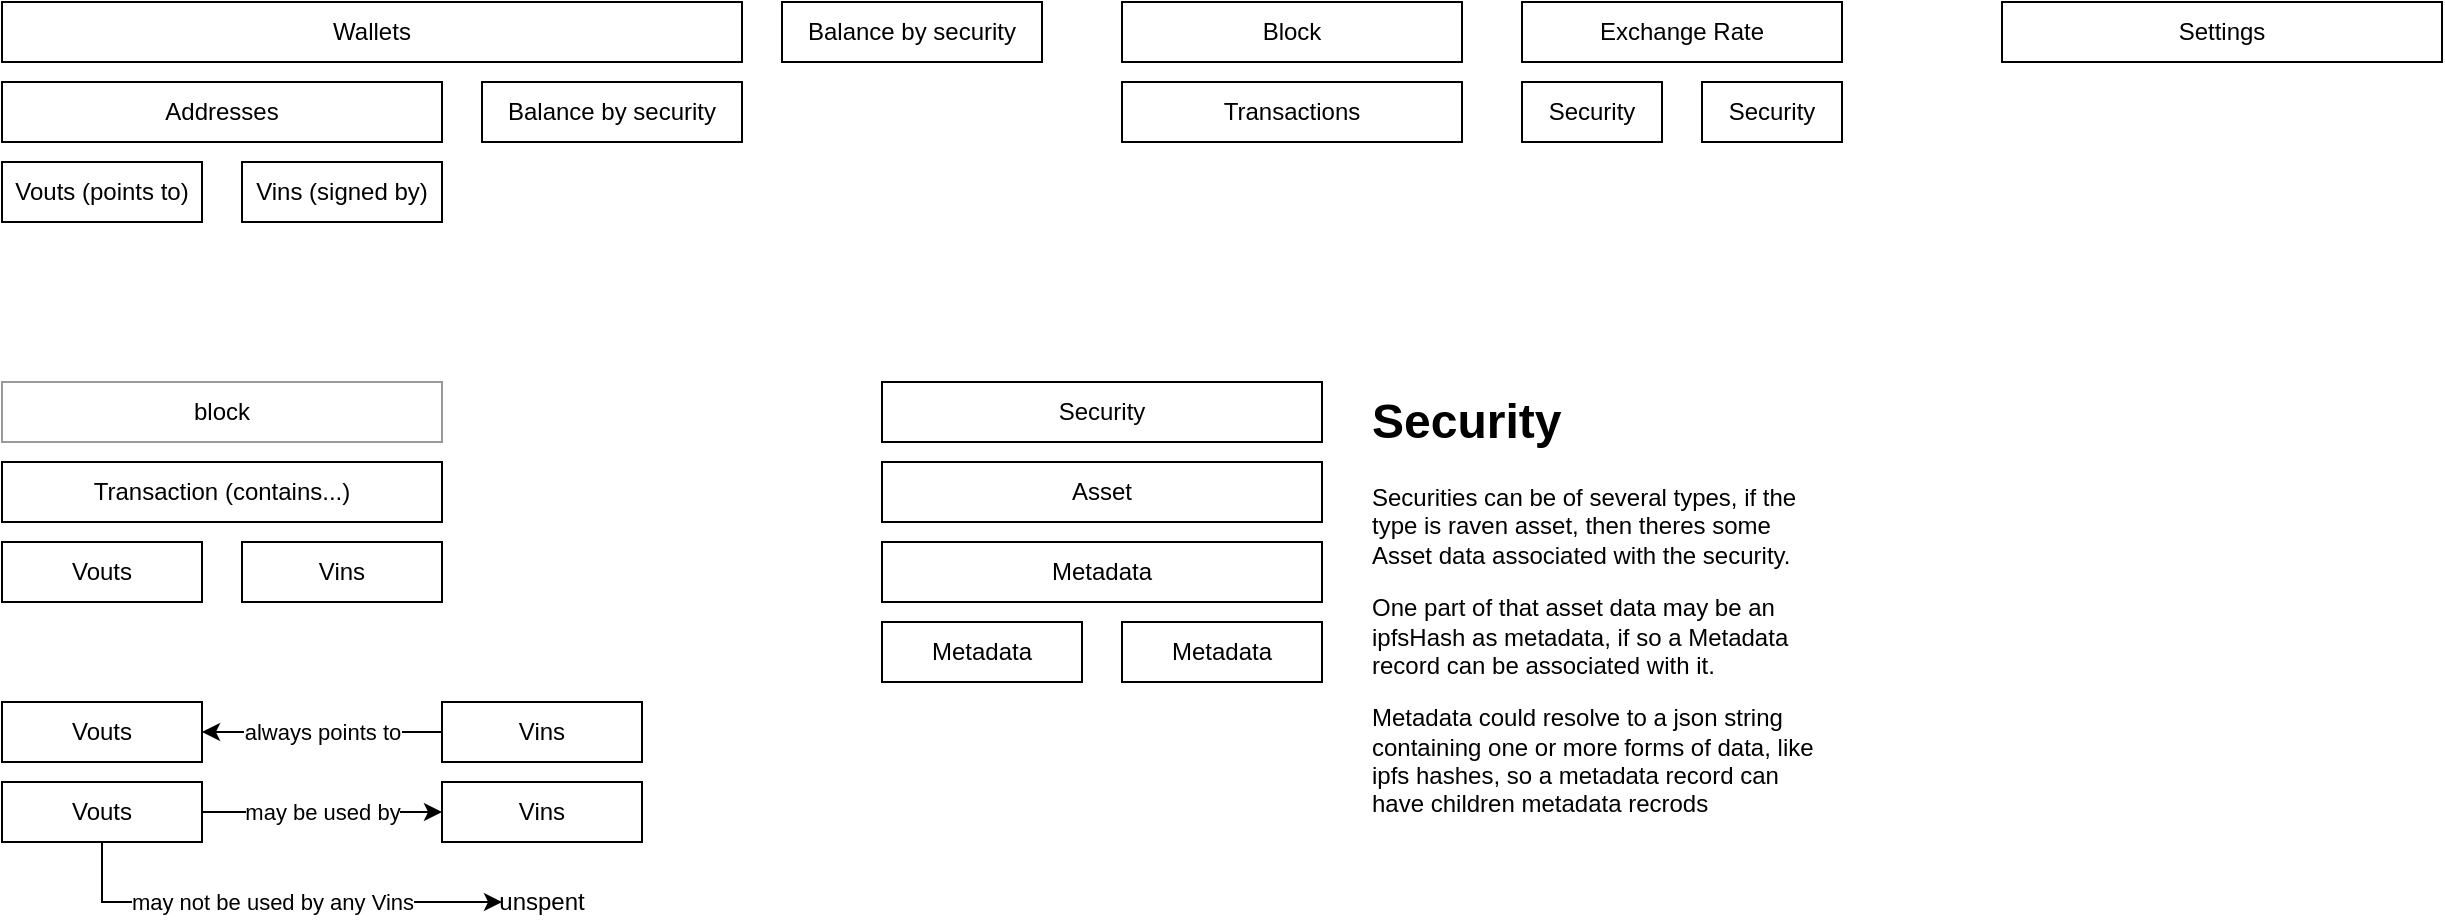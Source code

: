 <mxfile>
    <diagram id="Tt2Mw6sH7wFppCwXUsXx" name="Page-1">
        <mxGraphModel dx="694" dy="332" grid="1" gridSize="10" guides="1" tooltips="1" connect="1" arrows="1" fold="1" page="1" pageScale="1" pageWidth="850" pageHeight="1100" math="0" shadow="0">
            <root>
                <mxCell id="0"/>
                <mxCell id="1" parent="0"/>
                <mxCell id="3" value="Wallets" style="rounded=0;whiteSpace=wrap;html=1;" parent="1" vertex="1">
                    <mxGeometry x="40" y="10" width="370" height="30" as="geometry"/>
                </mxCell>
                <mxCell id="4" value="Addresses" style="rounded=0;whiteSpace=wrap;html=1;" parent="1" vertex="1">
                    <mxGeometry x="40" y="50" width="220" height="30" as="geometry"/>
                </mxCell>
                <mxCell id="5" value="Vouts (points to)" style="rounded=0;whiteSpace=wrap;html=1;" parent="1" vertex="1">
                    <mxGeometry x="40" y="90" width="100" height="30" as="geometry"/>
                </mxCell>
                <mxCell id="8" value="Balance by security" style="rounded=0;whiteSpace=wrap;html=1;" parent="1" vertex="1">
                    <mxGeometry x="430" y="10" width="130" height="30" as="geometry"/>
                </mxCell>
                <mxCell id="11" value="Balance by security" style="rounded=0;whiteSpace=wrap;html=1;" parent="1" vertex="1">
                    <mxGeometry x="280" y="50" width="130" height="30" as="geometry"/>
                </mxCell>
                <mxCell id="12" value="Block" style="rounded=0;whiteSpace=wrap;html=1;" parent="1" vertex="1">
                    <mxGeometry x="600" y="10" width="170" height="30" as="geometry"/>
                </mxCell>
                <mxCell id="13" value="Transactions" style="rounded=0;whiteSpace=wrap;html=1;" parent="1" vertex="1">
                    <mxGeometry x="600" y="50" width="170" height="30" as="geometry"/>
                </mxCell>
                <mxCell id="18" value="Security" style="rounded=0;whiteSpace=wrap;html=1;" parent="1" vertex="1">
                    <mxGeometry x="800" y="50" width="70" height="30" as="geometry"/>
                </mxCell>
                <mxCell id="19" value="Exchange Rate" style="rounded=0;whiteSpace=wrap;html=1;" parent="1" vertex="1">
                    <mxGeometry x="800" y="10" width="160" height="30" as="geometry"/>
                </mxCell>
                <mxCell id="20" value="Settings" style="rounded=0;whiteSpace=wrap;html=1;" parent="1" vertex="1">
                    <mxGeometry x="1040" y="10" width="220" height="30" as="geometry"/>
                </mxCell>
                <mxCell id="21" value="Vins (signed by)" style="rounded=0;whiteSpace=wrap;html=1;" parent="1" vertex="1">
                    <mxGeometry x="160" y="90" width="100" height="30" as="geometry"/>
                </mxCell>
                <mxCell id="22" value="Vouts" style="rounded=0;whiteSpace=wrap;html=1;" parent="1" vertex="1">
                    <mxGeometry x="40" y="280" width="100" height="30" as="geometry"/>
                </mxCell>
                <mxCell id="23" value="Vins" style="rounded=0;whiteSpace=wrap;html=1;" parent="1" vertex="1">
                    <mxGeometry x="160" y="280" width="100" height="30" as="geometry"/>
                </mxCell>
                <mxCell id="24" value="Transaction (contains...)" style="rounded=0;whiteSpace=wrap;html=1;" parent="1" vertex="1">
                    <mxGeometry x="40" y="240" width="220" height="30" as="geometry"/>
                </mxCell>
                <mxCell id="28" value="always points to" style="edgeStyle=orthogonalEdgeStyle;rounded=0;orthogonalLoop=1;jettySize=auto;html=1;" parent="1" source="25" target="26" edge="1">
                    <mxGeometry relative="1" as="geometry"/>
                </mxCell>
                <mxCell id="25" value="Vins" style="rounded=0;whiteSpace=wrap;html=1;" parent="1" vertex="1">
                    <mxGeometry x="260" y="360" width="100" height="30" as="geometry"/>
                </mxCell>
                <mxCell id="26" value="Vouts" style="rounded=0;whiteSpace=wrap;html=1;" parent="1" vertex="1">
                    <mxGeometry x="40" y="360" width="100" height="30" as="geometry"/>
                </mxCell>
                <mxCell id="33" value="Vins" style="rounded=0;whiteSpace=wrap;html=1;" parent="1" vertex="1">
                    <mxGeometry x="260" y="400" width="100" height="30" as="geometry"/>
                </mxCell>
                <mxCell id="35" value="may be used by" style="edgeStyle=orthogonalEdgeStyle;rounded=0;orthogonalLoop=1;jettySize=auto;html=1;" parent="1" source="34" target="33" edge="1">
                    <mxGeometry relative="1" as="geometry"/>
                </mxCell>
                <mxCell id="36" value="may not be used by any Vins" style="edgeStyle=orthogonalEdgeStyle;rounded=0;orthogonalLoop=1;jettySize=auto;html=1;entryX=0;entryY=0.5;entryDx=0;entryDy=0;" parent="1" source="34" target="39" edge="1">
                    <mxGeometry relative="1" as="geometry">
                        <mxPoint x="290" y="460" as="targetPoint"/>
                        <Array as="points">
                            <mxPoint x="90" y="460"/>
                        </Array>
                    </mxGeometry>
                </mxCell>
                <mxCell id="34" value="Vouts" style="rounded=0;whiteSpace=wrap;html=1;" parent="1" vertex="1">
                    <mxGeometry x="40" y="400" width="100" height="30" as="geometry"/>
                </mxCell>
                <mxCell id="39" value="unspent" style="text;html=1;strokeColor=none;fillColor=none;align=center;verticalAlign=middle;whiteSpace=wrap;rounded=0;" parent="1" vertex="1">
                    <mxGeometry x="290" y="450" width="40" height="20" as="geometry"/>
                </mxCell>
                <mxCell id="41" value="block" style="rounded=0;whiteSpace=wrap;html=1;strokeColor=#999999;" parent="1" vertex="1">
                    <mxGeometry x="40" y="200" width="220" height="30" as="geometry"/>
                </mxCell>
                <mxCell id="46" value="Asset" style="rounded=0;whiteSpace=wrap;html=1;" parent="1" vertex="1">
                    <mxGeometry x="480" y="240" width="220" height="30" as="geometry"/>
                </mxCell>
                <mxCell id="48" value="Security" style="rounded=0;whiteSpace=wrap;html=1;" parent="1" vertex="1">
                    <mxGeometry x="480" y="200" width="220" height="30" as="geometry"/>
                </mxCell>
                <mxCell id="50" value="Security" style="rounded=0;whiteSpace=wrap;html=1;" parent="1" vertex="1">
                    <mxGeometry x="890" y="50" width="70" height="30" as="geometry"/>
                </mxCell>
                <mxCell id="51" value="Metadata" style="rounded=0;whiteSpace=wrap;html=1;" parent="1" vertex="1">
                    <mxGeometry x="480" y="280" width="220" height="30" as="geometry"/>
                </mxCell>
                <mxCell id="52" value="Metadata" style="rounded=0;whiteSpace=wrap;html=1;" parent="1" vertex="1">
                    <mxGeometry x="480" y="320" width="100" height="30" as="geometry"/>
                </mxCell>
                <mxCell id="53" value="Metadata" style="rounded=0;whiteSpace=wrap;html=1;" parent="1" vertex="1">
                    <mxGeometry x="600" y="320" width="100" height="30" as="geometry"/>
                </mxCell>
                <mxCell id="55" value="&lt;h1&gt;Security&lt;/h1&gt;&lt;p&gt;Securities can be of several types, if the type is raven asset, then theres some Asset data associated with the security.&amp;nbsp;&lt;/p&gt;&lt;p&gt;One part of that asset data may be an ipfsHash as metadata, if so a Metadata record can be associated with it.&amp;nbsp;&lt;/p&gt;&lt;p&gt;&lt;span&gt;Metadata could resolve to a json string containing one or more forms of data, like ipfs hashes, so a metadata record can have children metadata recrods&lt;/span&gt;&lt;br&gt;&lt;/p&gt;" style="text;html=1;strokeColor=none;fillColor=none;spacing=5;spacingTop=-20;whiteSpace=wrap;overflow=hidden;rounded=0;" parent="1" vertex="1">
                    <mxGeometry x="720" y="200" width="240" height="240" as="geometry"/>
                </mxCell>
            </root>
        </mxGraphModel>
    </diagram>
</mxfile>